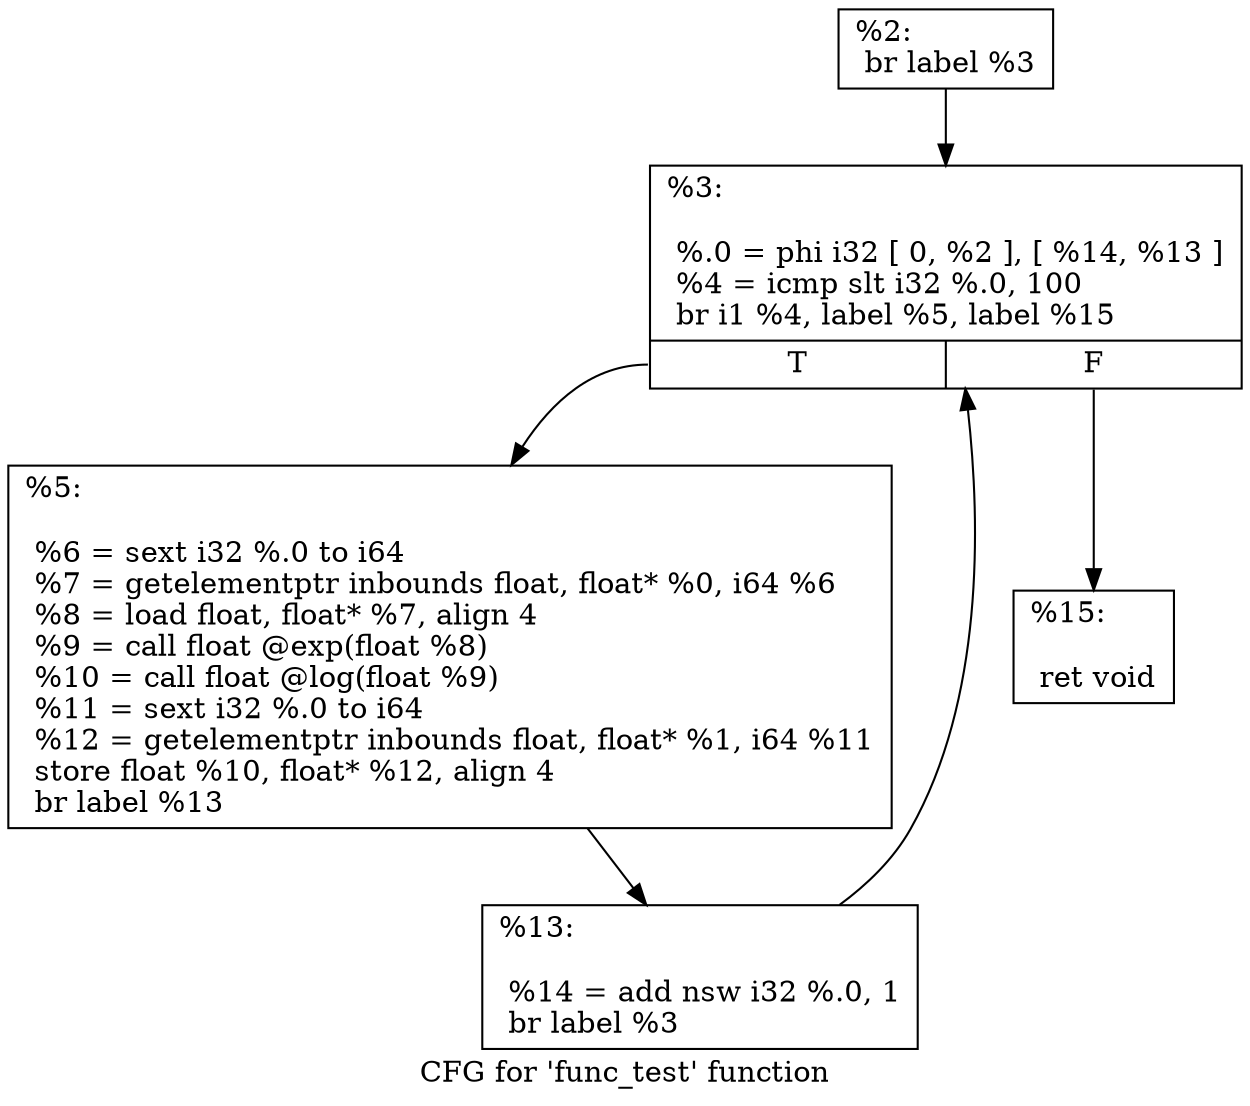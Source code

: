 digraph "CFG for 'func_test' function" {
	label="CFG for 'func_test' function";

	Node0x3bbbf40 [shape=record,label="{%2:\l  br label %3\l}"];
	Node0x3bbbf40 -> Node0x3bbbfc0;
	Node0x3bbbfc0 [shape=record,label="{%3:\l\l  %.0 = phi i32 [ 0, %2 ], [ %14, %13 ]\l  %4 = icmp slt i32 %.0, 100\l  br i1 %4, label %5, label %15\l|{<s0>T|<s1>F}}"];
	Node0x3bbbfc0:s0 -> Node0x3bbc320;
	Node0x3bbbfc0:s1 -> Node0x3bbc3b0;
	Node0x3bbc320 [shape=record,label="{%5:\l\l  %6 = sext i32 %.0 to i64\l  %7 = getelementptr inbounds float, float* %0, i64 %6\l  %8 = load float, float* %7, align 4\l  %9 = call float @exp(float %8)\l  %10 = call float @log(float %9)\l  %11 = sext i32 %.0 to i64\l  %12 = getelementptr inbounds float, float* %1, i64 %11\l  store float %10, float* %12, align 4\l  br label %13\l}"];
	Node0x3bbc320 -> Node0x3bbc070;
	Node0x3bbc070 [shape=record,label="{%13:\l\l  %14 = add nsw i32 %.0, 1\l  br label %3\l}"];
	Node0x3bbc070 -> Node0x3bbbfc0;
	Node0x3bbc3b0 [shape=record,label="{%15:\l\l  ret void\l}"];
}
